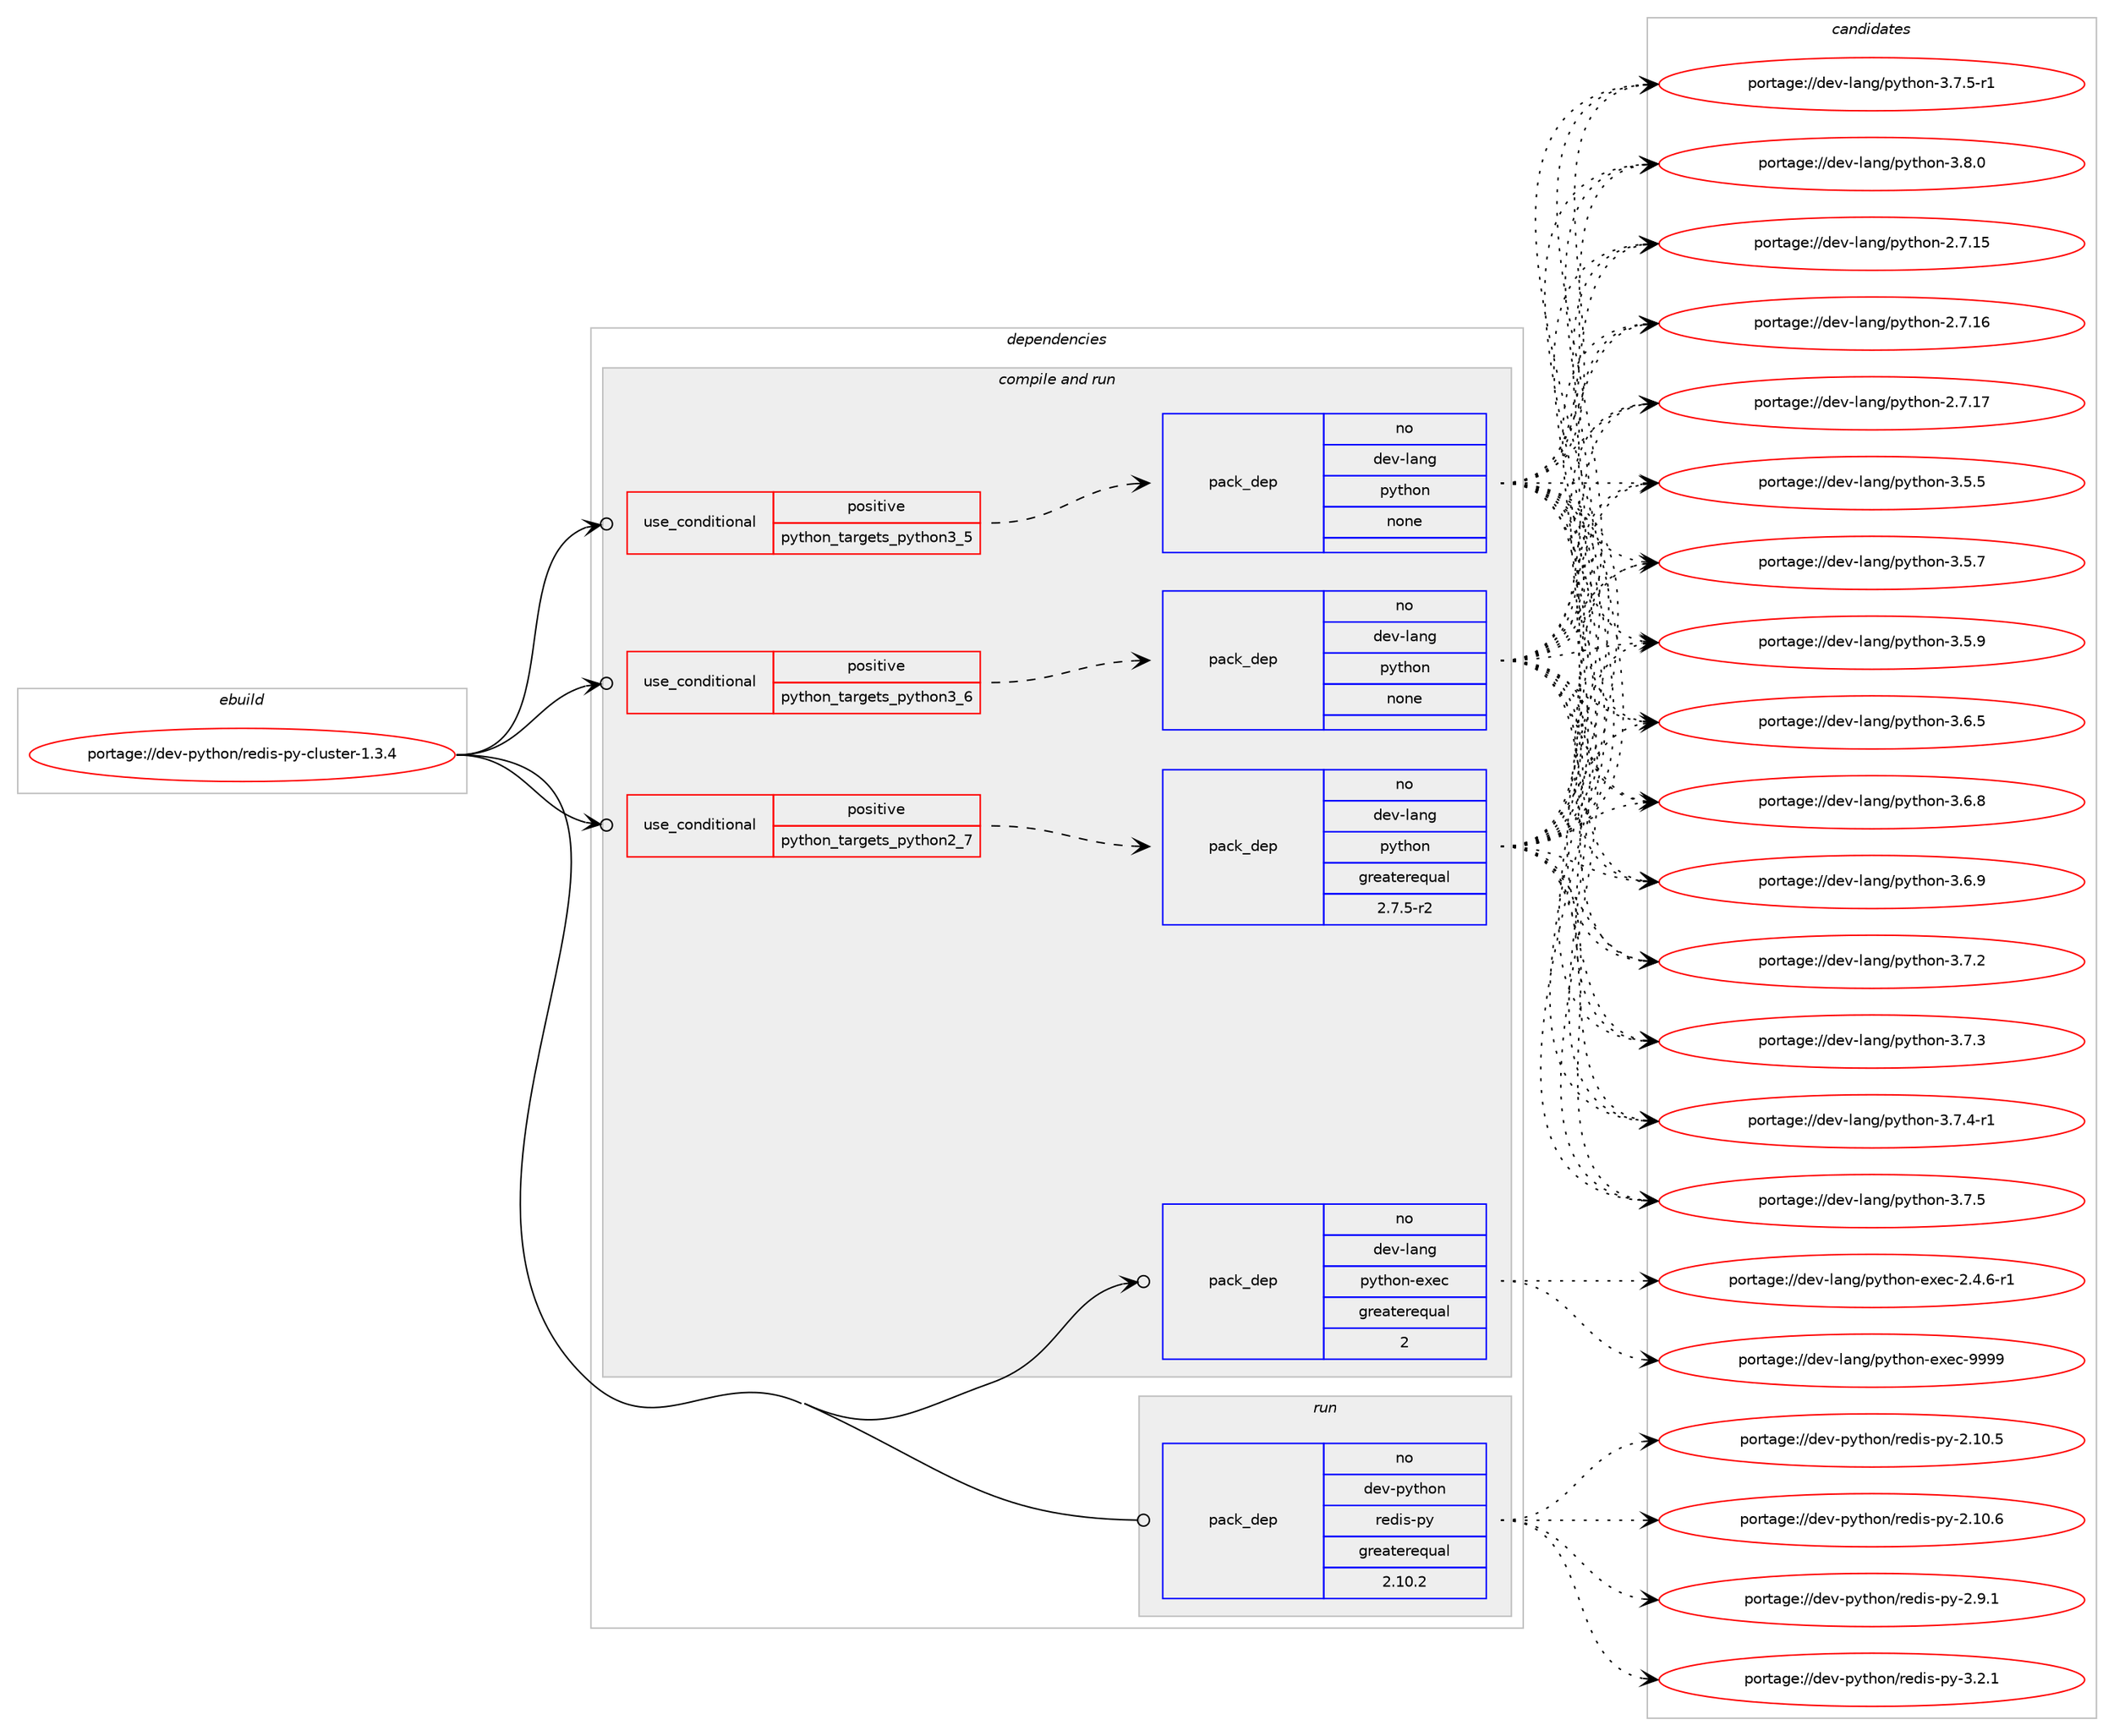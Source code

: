 digraph prolog {

# *************
# Graph options
# *************

newrank=true;
concentrate=true;
compound=true;
graph [rankdir=LR,fontname=Helvetica,fontsize=10,ranksep=1.5];#, ranksep=2.5, nodesep=0.2];
edge  [arrowhead=vee];
node  [fontname=Helvetica,fontsize=10];

# **********
# The ebuild
# **********

subgraph cluster_leftcol {
color=gray;
rank=same;
label=<<i>ebuild</i>>;
id [label="portage://dev-python/redis-py-cluster-1.3.4", color=red, width=4, href="../dev-python/redis-py-cluster-1.3.4.svg"];
}

# ****************
# The dependencies
# ****************

subgraph cluster_midcol {
color=gray;
label=<<i>dependencies</i>>;
subgraph cluster_compile {
fillcolor="#eeeeee";
style=filled;
label=<<i>compile</i>>;
}
subgraph cluster_compileandrun {
fillcolor="#eeeeee";
style=filled;
label=<<i>compile and run</i>>;
subgraph cond37818 {
dependency169849 [label=<<TABLE BORDER="0" CELLBORDER="1" CELLSPACING="0" CELLPADDING="4"><TR><TD ROWSPAN="3" CELLPADDING="10">use_conditional</TD></TR><TR><TD>positive</TD></TR><TR><TD>python_targets_python2_7</TD></TR></TABLE>>, shape=none, color=red];
subgraph pack128630 {
dependency169850 [label=<<TABLE BORDER="0" CELLBORDER="1" CELLSPACING="0" CELLPADDING="4" WIDTH="220"><TR><TD ROWSPAN="6" CELLPADDING="30">pack_dep</TD></TR><TR><TD WIDTH="110">no</TD></TR><TR><TD>dev-lang</TD></TR><TR><TD>python</TD></TR><TR><TD>greaterequal</TD></TR><TR><TD>2.7.5-r2</TD></TR></TABLE>>, shape=none, color=blue];
}
dependency169849:e -> dependency169850:w [weight=20,style="dashed",arrowhead="vee"];
}
id:e -> dependency169849:w [weight=20,style="solid",arrowhead="odotvee"];
subgraph cond37819 {
dependency169851 [label=<<TABLE BORDER="0" CELLBORDER="1" CELLSPACING="0" CELLPADDING="4"><TR><TD ROWSPAN="3" CELLPADDING="10">use_conditional</TD></TR><TR><TD>positive</TD></TR><TR><TD>python_targets_python3_5</TD></TR></TABLE>>, shape=none, color=red];
subgraph pack128631 {
dependency169852 [label=<<TABLE BORDER="0" CELLBORDER="1" CELLSPACING="0" CELLPADDING="4" WIDTH="220"><TR><TD ROWSPAN="6" CELLPADDING="30">pack_dep</TD></TR><TR><TD WIDTH="110">no</TD></TR><TR><TD>dev-lang</TD></TR><TR><TD>python</TD></TR><TR><TD>none</TD></TR><TR><TD></TD></TR></TABLE>>, shape=none, color=blue];
}
dependency169851:e -> dependency169852:w [weight=20,style="dashed",arrowhead="vee"];
}
id:e -> dependency169851:w [weight=20,style="solid",arrowhead="odotvee"];
subgraph cond37820 {
dependency169853 [label=<<TABLE BORDER="0" CELLBORDER="1" CELLSPACING="0" CELLPADDING="4"><TR><TD ROWSPAN="3" CELLPADDING="10">use_conditional</TD></TR><TR><TD>positive</TD></TR><TR><TD>python_targets_python3_6</TD></TR></TABLE>>, shape=none, color=red];
subgraph pack128632 {
dependency169854 [label=<<TABLE BORDER="0" CELLBORDER="1" CELLSPACING="0" CELLPADDING="4" WIDTH="220"><TR><TD ROWSPAN="6" CELLPADDING="30">pack_dep</TD></TR><TR><TD WIDTH="110">no</TD></TR><TR><TD>dev-lang</TD></TR><TR><TD>python</TD></TR><TR><TD>none</TD></TR><TR><TD></TD></TR></TABLE>>, shape=none, color=blue];
}
dependency169853:e -> dependency169854:w [weight=20,style="dashed",arrowhead="vee"];
}
id:e -> dependency169853:w [weight=20,style="solid",arrowhead="odotvee"];
subgraph pack128633 {
dependency169855 [label=<<TABLE BORDER="0" CELLBORDER="1" CELLSPACING="0" CELLPADDING="4" WIDTH="220"><TR><TD ROWSPAN="6" CELLPADDING="30">pack_dep</TD></TR><TR><TD WIDTH="110">no</TD></TR><TR><TD>dev-lang</TD></TR><TR><TD>python-exec</TD></TR><TR><TD>greaterequal</TD></TR><TR><TD>2</TD></TR></TABLE>>, shape=none, color=blue];
}
id:e -> dependency169855:w [weight=20,style="solid",arrowhead="odotvee"];
}
subgraph cluster_run {
fillcolor="#eeeeee";
style=filled;
label=<<i>run</i>>;
subgraph pack128634 {
dependency169856 [label=<<TABLE BORDER="0" CELLBORDER="1" CELLSPACING="0" CELLPADDING="4" WIDTH="220"><TR><TD ROWSPAN="6" CELLPADDING="30">pack_dep</TD></TR><TR><TD WIDTH="110">no</TD></TR><TR><TD>dev-python</TD></TR><TR><TD>redis-py</TD></TR><TR><TD>greaterequal</TD></TR><TR><TD>2.10.2</TD></TR></TABLE>>, shape=none, color=blue];
}
id:e -> dependency169856:w [weight=20,style="solid",arrowhead="odot"];
}
}

# **************
# The candidates
# **************

subgraph cluster_choices {
rank=same;
color=gray;
label=<<i>candidates</i>>;

subgraph choice128630 {
color=black;
nodesep=1;
choiceportage10010111845108971101034711212111610411111045504655464953 [label="portage://dev-lang/python-2.7.15", color=red, width=4,href="../dev-lang/python-2.7.15.svg"];
choiceportage10010111845108971101034711212111610411111045504655464954 [label="portage://dev-lang/python-2.7.16", color=red, width=4,href="../dev-lang/python-2.7.16.svg"];
choiceportage10010111845108971101034711212111610411111045504655464955 [label="portage://dev-lang/python-2.7.17", color=red, width=4,href="../dev-lang/python-2.7.17.svg"];
choiceportage100101118451089711010347112121116104111110455146534653 [label="portage://dev-lang/python-3.5.5", color=red, width=4,href="../dev-lang/python-3.5.5.svg"];
choiceportage100101118451089711010347112121116104111110455146534655 [label="portage://dev-lang/python-3.5.7", color=red, width=4,href="../dev-lang/python-3.5.7.svg"];
choiceportage100101118451089711010347112121116104111110455146534657 [label="portage://dev-lang/python-3.5.9", color=red, width=4,href="../dev-lang/python-3.5.9.svg"];
choiceportage100101118451089711010347112121116104111110455146544653 [label="portage://dev-lang/python-3.6.5", color=red, width=4,href="../dev-lang/python-3.6.5.svg"];
choiceportage100101118451089711010347112121116104111110455146544656 [label="portage://dev-lang/python-3.6.8", color=red, width=4,href="../dev-lang/python-3.6.8.svg"];
choiceportage100101118451089711010347112121116104111110455146544657 [label="portage://dev-lang/python-3.6.9", color=red, width=4,href="../dev-lang/python-3.6.9.svg"];
choiceportage100101118451089711010347112121116104111110455146554650 [label="portage://dev-lang/python-3.7.2", color=red, width=4,href="../dev-lang/python-3.7.2.svg"];
choiceportage100101118451089711010347112121116104111110455146554651 [label="portage://dev-lang/python-3.7.3", color=red, width=4,href="../dev-lang/python-3.7.3.svg"];
choiceportage1001011184510897110103471121211161041111104551465546524511449 [label="portage://dev-lang/python-3.7.4-r1", color=red, width=4,href="../dev-lang/python-3.7.4-r1.svg"];
choiceportage100101118451089711010347112121116104111110455146554653 [label="portage://dev-lang/python-3.7.5", color=red, width=4,href="../dev-lang/python-3.7.5.svg"];
choiceportage1001011184510897110103471121211161041111104551465546534511449 [label="portage://dev-lang/python-3.7.5-r1", color=red, width=4,href="../dev-lang/python-3.7.5-r1.svg"];
choiceportage100101118451089711010347112121116104111110455146564648 [label="portage://dev-lang/python-3.8.0", color=red, width=4,href="../dev-lang/python-3.8.0.svg"];
dependency169850:e -> choiceportage10010111845108971101034711212111610411111045504655464953:w [style=dotted,weight="100"];
dependency169850:e -> choiceportage10010111845108971101034711212111610411111045504655464954:w [style=dotted,weight="100"];
dependency169850:e -> choiceportage10010111845108971101034711212111610411111045504655464955:w [style=dotted,weight="100"];
dependency169850:e -> choiceportage100101118451089711010347112121116104111110455146534653:w [style=dotted,weight="100"];
dependency169850:e -> choiceportage100101118451089711010347112121116104111110455146534655:w [style=dotted,weight="100"];
dependency169850:e -> choiceportage100101118451089711010347112121116104111110455146534657:w [style=dotted,weight="100"];
dependency169850:e -> choiceportage100101118451089711010347112121116104111110455146544653:w [style=dotted,weight="100"];
dependency169850:e -> choiceportage100101118451089711010347112121116104111110455146544656:w [style=dotted,weight="100"];
dependency169850:e -> choiceportage100101118451089711010347112121116104111110455146544657:w [style=dotted,weight="100"];
dependency169850:e -> choiceportage100101118451089711010347112121116104111110455146554650:w [style=dotted,weight="100"];
dependency169850:e -> choiceportage100101118451089711010347112121116104111110455146554651:w [style=dotted,weight="100"];
dependency169850:e -> choiceportage1001011184510897110103471121211161041111104551465546524511449:w [style=dotted,weight="100"];
dependency169850:e -> choiceportage100101118451089711010347112121116104111110455146554653:w [style=dotted,weight="100"];
dependency169850:e -> choiceportage1001011184510897110103471121211161041111104551465546534511449:w [style=dotted,weight="100"];
dependency169850:e -> choiceportage100101118451089711010347112121116104111110455146564648:w [style=dotted,weight="100"];
}
subgraph choice128631 {
color=black;
nodesep=1;
choiceportage10010111845108971101034711212111610411111045504655464953 [label="portage://dev-lang/python-2.7.15", color=red, width=4,href="../dev-lang/python-2.7.15.svg"];
choiceportage10010111845108971101034711212111610411111045504655464954 [label="portage://dev-lang/python-2.7.16", color=red, width=4,href="../dev-lang/python-2.7.16.svg"];
choiceportage10010111845108971101034711212111610411111045504655464955 [label="portage://dev-lang/python-2.7.17", color=red, width=4,href="../dev-lang/python-2.7.17.svg"];
choiceportage100101118451089711010347112121116104111110455146534653 [label="portage://dev-lang/python-3.5.5", color=red, width=4,href="../dev-lang/python-3.5.5.svg"];
choiceportage100101118451089711010347112121116104111110455146534655 [label="portage://dev-lang/python-3.5.7", color=red, width=4,href="../dev-lang/python-3.5.7.svg"];
choiceportage100101118451089711010347112121116104111110455146534657 [label="portage://dev-lang/python-3.5.9", color=red, width=4,href="../dev-lang/python-3.5.9.svg"];
choiceportage100101118451089711010347112121116104111110455146544653 [label="portage://dev-lang/python-3.6.5", color=red, width=4,href="../dev-lang/python-3.6.5.svg"];
choiceportage100101118451089711010347112121116104111110455146544656 [label="portage://dev-lang/python-3.6.8", color=red, width=4,href="../dev-lang/python-3.6.8.svg"];
choiceportage100101118451089711010347112121116104111110455146544657 [label="portage://dev-lang/python-3.6.9", color=red, width=4,href="../dev-lang/python-3.6.9.svg"];
choiceportage100101118451089711010347112121116104111110455146554650 [label="portage://dev-lang/python-3.7.2", color=red, width=4,href="../dev-lang/python-3.7.2.svg"];
choiceportage100101118451089711010347112121116104111110455146554651 [label="portage://dev-lang/python-3.7.3", color=red, width=4,href="../dev-lang/python-3.7.3.svg"];
choiceportage1001011184510897110103471121211161041111104551465546524511449 [label="portage://dev-lang/python-3.7.4-r1", color=red, width=4,href="../dev-lang/python-3.7.4-r1.svg"];
choiceportage100101118451089711010347112121116104111110455146554653 [label="portage://dev-lang/python-3.7.5", color=red, width=4,href="../dev-lang/python-3.7.5.svg"];
choiceportage1001011184510897110103471121211161041111104551465546534511449 [label="portage://dev-lang/python-3.7.5-r1", color=red, width=4,href="../dev-lang/python-3.7.5-r1.svg"];
choiceportage100101118451089711010347112121116104111110455146564648 [label="portage://dev-lang/python-3.8.0", color=red, width=4,href="../dev-lang/python-3.8.0.svg"];
dependency169852:e -> choiceportage10010111845108971101034711212111610411111045504655464953:w [style=dotted,weight="100"];
dependency169852:e -> choiceportage10010111845108971101034711212111610411111045504655464954:w [style=dotted,weight="100"];
dependency169852:e -> choiceportage10010111845108971101034711212111610411111045504655464955:w [style=dotted,weight="100"];
dependency169852:e -> choiceportage100101118451089711010347112121116104111110455146534653:w [style=dotted,weight="100"];
dependency169852:e -> choiceportage100101118451089711010347112121116104111110455146534655:w [style=dotted,weight="100"];
dependency169852:e -> choiceportage100101118451089711010347112121116104111110455146534657:w [style=dotted,weight="100"];
dependency169852:e -> choiceportage100101118451089711010347112121116104111110455146544653:w [style=dotted,weight="100"];
dependency169852:e -> choiceportage100101118451089711010347112121116104111110455146544656:w [style=dotted,weight="100"];
dependency169852:e -> choiceportage100101118451089711010347112121116104111110455146544657:w [style=dotted,weight="100"];
dependency169852:e -> choiceportage100101118451089711010347112121116104111110455146554650:w [style=dotted,weight="100"];
dependency169852:e -> choiceportage100101118451089711010347112121116104111110455146554651:w [style=dotted,weight="100"];
dependency169852:e -> choiceportage1001011184510897110103471121211161041111104551465546524511449:w [style=dotted,weight="100"];
dependency169852:e -> choiceportage100101118451089711010347112121116104111110455146554653:w [style=dotted,weight="100"];
dependency169852:e -> choiceportage1001011184510897110103471121211161041111104551465546534511449:w [style=dotted,weight="100"];
dependency169852:e -> choiceportage100101118451089711010347112121116104111110455146564648:w [style=dotted,weight="100"];
}
subgraph choice128632 {
color=black;
nodesep=1;
choiceportage10010111845108971101034711212111610411111045504655464953 [label="portage://dev-lang/python-2.7.15", color=red, width=4,href="../dev-lang/python-2.7.15.svg"];
choiceportage10010111845108971101034711212111610411111045504655464954 [label="portage://dev-lang/python-2.7.16", color=red, width=4,href="../dev-lang/python-2.7.16.svg"];
choiceportage10010111845108971101034711212111610411111045504655464955 [label="portage://dev-lang/python-2.7.17", color=red, width=4,href="../dev-lang/python-2.7.17.svg"];
choiceportage100101118451089711010347112121116104111110455146534653 [label="portage://dev-lang/python-3.5.5", color=red, width=4,href="../dev-lang/python-3.5.5.svg"];
choiceportage100101118451089711010347112121116104111110455146534655 [label="portage://dev-lang/python-3.5.7", color=red, width=4,href="../dev-lang/python-3.5.7.svg"];
choiceportage100101118451089711010347112121116104111110455146534657 [label="portage://dev-lang/python-3.5.9", color=red, width=4,href="../dev-lang/python-3.5.9.svg"];
choiceportage100101118451089711010347112121116104111110455146544653 [label="portage://dev-lang/python-3.6.5", color=red, width=4,href="../dev-lang/python-3.6.5.svg"];
choiceportage100101118451089711010347112121116104111110455146544656 [label="portage://dev-lang/python-3.6.8", color=red, width=4,href="../dev-lang/python-3.6.8.svg"];
choiceportage100101118451089711010347112121116104111110455146544657 [label="portage://dev-lang/python-3.6.9", color=red, width=4,href="../dev-lang/python-3.6.9.svg"];
choiceportage100101118451089711010347112121116104111110455146554650 [label="portage://dev-lang/python-3.7.2", color=red, width=4,href="../dev-lang/python-3.7.2.svg"];
choiceportage100101118451089711010347112121116104111110455146554651 [label="portage://dev-lang/python-3.7.3", color=red, width=4,href="../dev-lang/python-3.7.3.svg"];
choiceportage1001011184510897110103471121211161041111104551465546524511449 [label="portage://dev-lang/python-3.7.4-r1", color=red, width=4,href="../dev-lang/python-3.7.4-r1.svg"];
choiceportage100101118451089711010347112121116104111110455146554653 [label="portage://dev-lang/python-3.7.5", color=red, width=4,href="../dev-lang/python-3.7.5.svg"];
choiceportage1001011184510897110103471121211161041111104551465546534511449 [label="portage://dev-lang/python-3.7.5-r1", color=red, width=4,href="../dev-lang/python-3.7.5-r1.svg"];
choiceportage100101118451089711010347112121116104111110455146564648 [label="portage://dev-lang/python-3.8.0", color=red, width=4,href="../dev-lang/python-3.8.0.svg"];
dependency169854:e -> choiceportage10010111845108971101034711212111610411111045504655464953:w [style=dotted,weight="100"];
dependency169854:e -> choiceportage10010111845108971101034711212111610411111045504655464954:w [style=dotted,weight="100"];
dependency169854:e -> choiceportage10010111845108971101034711212111610411111045504655464955:w [style=dotted,weight="100"];
dependency169854:e -> choiceportage100101118451089711010347112121116104111110455146534653:w [style=dotted,weight="100"];
dependency169854:e -> choiceportage100101118451089711010347112121116104111110455146534655:w [style=dotted,weight="100"];
dependency169854:e -> choiceportage100101118451089711010347112121116104111110455146534657:w [style=dotted,weight="100"];
dependency169854:e -> choiceportage100101118451089711010347112121116104111110455146544653:w [style=dotted,weight="100"];
dependency169854:e -> choiceportage100101118451089711010347112121116104111110455146544656:w [style=dotted,weight="100"];
dependency169854:e -> choiceportage100101118451089711010347112121116104111110455146544657:w [style=dotted,weight="100"];
dependency169854:e -> choiceportage100101118451089711010347112121116104111110455146554650:w [style=dotted,weight="100"];
dependency169854:e -> choiceportage100101118451089711010347112121116104111110455146554651:w [style=dotted,weight="100"];
dependency169854:e -> choiceportage1001011184510897110103471121211161041111104551465546524511449:w [style=dotted,weight="100"];
dependency169854:e -> choiceportage100101118451089711010347112121116104111110455146554653:w [style=dotted,weight="100"];
dependency169854:e -> choiceportage1001011184510897110103471121211161041111104551465546534511449:w [style=dotted,weight="100"];
dependency169854:e -> choiceportage100101118451089711010347112121116104111110455146564648:w [style=dotted,weight="100"];
}
subgraph choice128633 {
color=black;
nodesep=1;
choiceportage10010111845108971101034711212111610411111045101120101994550465246544511449 [label="portage://dev-lang/python-exec-2.4.6-r1", color=red, width=4,href="../dev-lang/python-exec-2.4.6-r1.svg"];
choiceportage10010111845108971101034711212111610411111045101120101994557575757 [label="portage://dev-lang/python-exec-9999", color=red, width=4,href="../dev-lang/python-exec-9999.svg"];
dependency169855:e -> choiceportage10010111845108971101034711212111610411111045101120101994550465246544511449:w [style=dotted,weight="100"];
dependency169855:e -> choiceportage10010111845108971101034711212111610411111045101120101994557575757:w [style=dotted,weight="100"];
}
subgraph choice128634 {
color=black;
nodesep=1;
choiceportage10010111845112121116104111110471141011001051154511212145504649484653 [label="portage://dev-python/redis-py-2.10.5", color=red, width=4,href="../dev-python/redis-py-2.10.5.svg"];
choiceportage10010111845112121116104111110471141011001051154511212145504649484654 [label="portage://dev-python/redis-py-2.10.6", color=red, width=4,href="../dev-python/redis-py-2.10.6.svg"];
choiceportage100101118451121211161041111104711410110010511545112121455046574649 [label="portage://dev-python/redis-py-2.9.1", color=red, width=4,href="../dev-python/redis-py-2.9.1.svg"];
choiceportage100101118451121211161041111104711410110010511545112121455146504649 [label="portage://dev-python/redis-py-3.2.1", color=red, width=4,href="../dev-python/redis-py-3.2.1.svg"];
dependency169856:e -> choiceportage10010111845112121116104111110471141011001051154511212145504649484653:w [style=dotted,weight="100"];
dependency169856:e -> choiceportage10010111845112121116104111110471141011001051154511212145504649484654:w [style=dotted,weight="100"];
dependency169856:e -> choiceportage100101118451121211161041111104711410110010511545112121455046574649:w [style=dotted,weight="100"];
dependency169856:e -> choiceportage100101118451121211161041111104711410110010511545112121455146504649:w [style=dotted,weight="100"];
}
}

}
